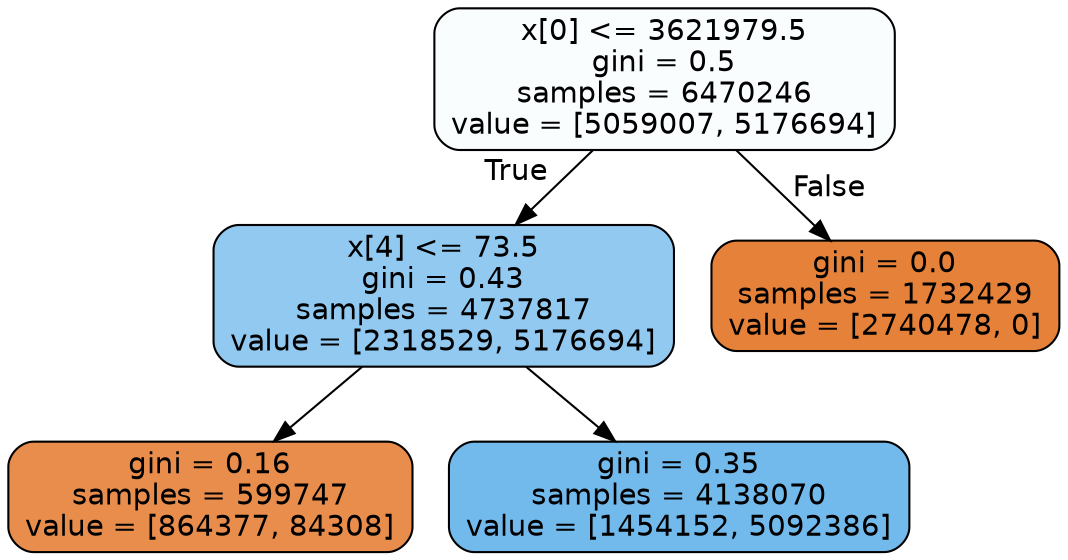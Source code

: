 digraph Tree {
node [shape=box, style="filled, rounded", color="black", fontname="helvetica"] ;
edge [fontname="helvetica"] ;
0 [label="x[0] <= 3621979.5\ngini = 0.5\nsamples = 6470246\nvalue = [5059007, 5176694]", fillcolor="#fafdfe"] ;
1 [label="x[4] <= 73.5\ngini = 0.43\nsamples = 4737817\nvalue = [2318529, 5176694]", fillcolor="#92c9f1"] ;
0 -> 1 [labeldistance=2.5, labelangle=45, headlabel="True"] ;
2 [label="gini = 0.16\nsamples = 599747\nvalue = [864377, 84308]", fillcolor="#e88d4c"] ;
1 -> 2 ;
3 [label="gini = 0.35\nsamples = 4138070\nvalue = [1454152, 5092386]", fillcolor="#72b9ec"] ;
1 -> 3 ;
4 [label="gini = 0.0\nsamples = 1732429\nvalue = [2740478, 0]", fillcolor="#e58139"] ;
0 -> 4 [labeldistance=2.5, labelangle=-45, headlabel="False"] ;
}